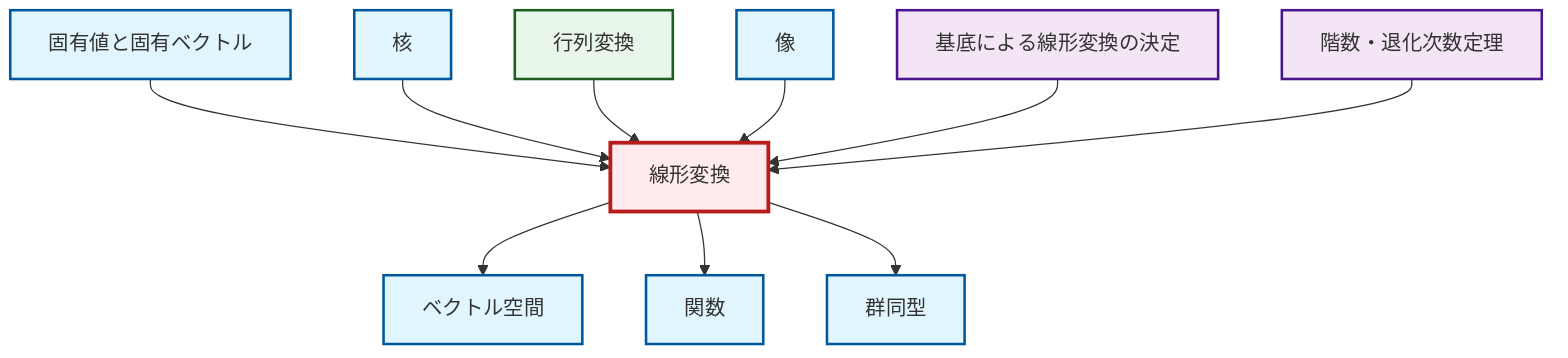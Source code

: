 graph TD
    classDef definition fill:#e1f5fe,stroke:#01579b,stroke-width:2px
    classDef theorem fill:#f3e5f5,stroke:#4a148c,stroke-width:2px
    classDef axiom fill:#fff3e0,stroke:#e65100,stroke-width:2px
    classDef example fill:#e8f5e9,stroke:#1b5e20,stroke-width:2px
    classDef current fill:#ffebee,stroke:#b71c1c,stroke-width:3px
    def-kernel["核"]:::definition
    def-vector-space["ベクトル空間"]:::definition
    thm-rank-nullity["階数・退化次数定理"]:::theorem
    def-image["像"]:::definition
    def-function["関数"]:::definition
    def-linear-transformation["線形変換"]:::definition
    def-isomorphism["群同型"]:::definition
    def-eigenvalue-eigenvector["固有値と固有ベクトル"]:::definition
    ex-matrix-transformation["行列変換"]:::example
    thm-linear-transformation-basis["基底による線形変換の決定"]:::theorem
    def-eigenvalue-eigenvector --> def-linear-transformation
    def-kernel --> def-linear-transformation
    ex-matrix-transformation --> def-linear-transformation
    def-linear-transformation --> def-vector-space
    def-image --> def-linear-transformation
    thm-linear-transformation-basis --> def-linear-transformation
    def-linear-transformation --> def-function
    thm-rank-nullity --> def-linear-transformation
    def-linear-transformation --> def-isomorphism
    class def-linear-transformation current